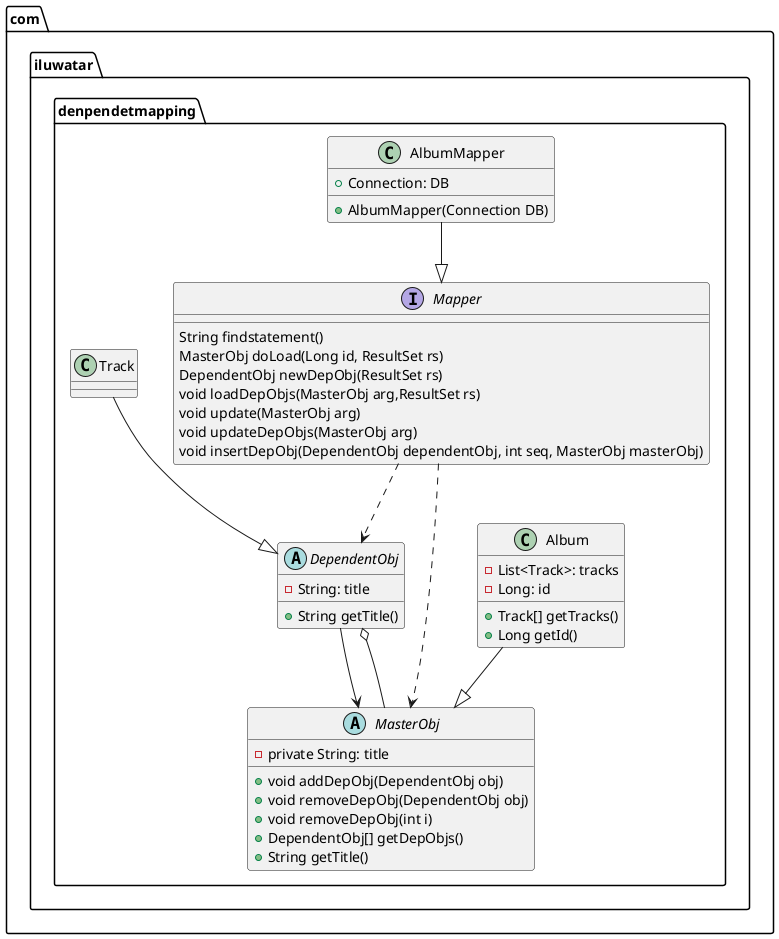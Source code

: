 @startuml
package com.iluwatar.denpendetmapping {
  Abstract Class DependentObj{
  -String: title
  +String getTitle()
  }
  Abstract Class MasterObj{
  -private String: title
  +void addDepObj(DependentObj obj)
  +void removeDepObj(DependentObj obj)
  +void removeDepObj(int i)
  +DependentObj[] getDepObjs()
  +String getTitle()

  }
  Interface Mapper{
  String findstatement()
  MasterObj doLoad(Long id, ResultSet rs)
  DependentObj newDepObj(ResultSet rs)
  void loadDepObjs(MasterObj arg,ResultSet rs)
  void update(MasterObj arg)
  void updateDepObjs(MasterObj arg)
  void insertDepObj(DependentObj dependentObj, int seq, MasterObj masterObj)
  }
  Class Album{
  -List<Track>: tracks
  -Long: id
  +Track[] getTracks()
  +Long getId()
  }
  Class AlbumMapper{
  +Connection: DB
  +AlbumMapper(Connection DB)

  }
  Class Track{

  }
}
DependentObj --> MasterObj
MasterObj --o DependentObj
Mapper ..> DependentObj
Mapper ..> MasterObj
Track --|> DependentObj
Album --|> MasterObj
AlbumMapper --|> Mapper
@enduml